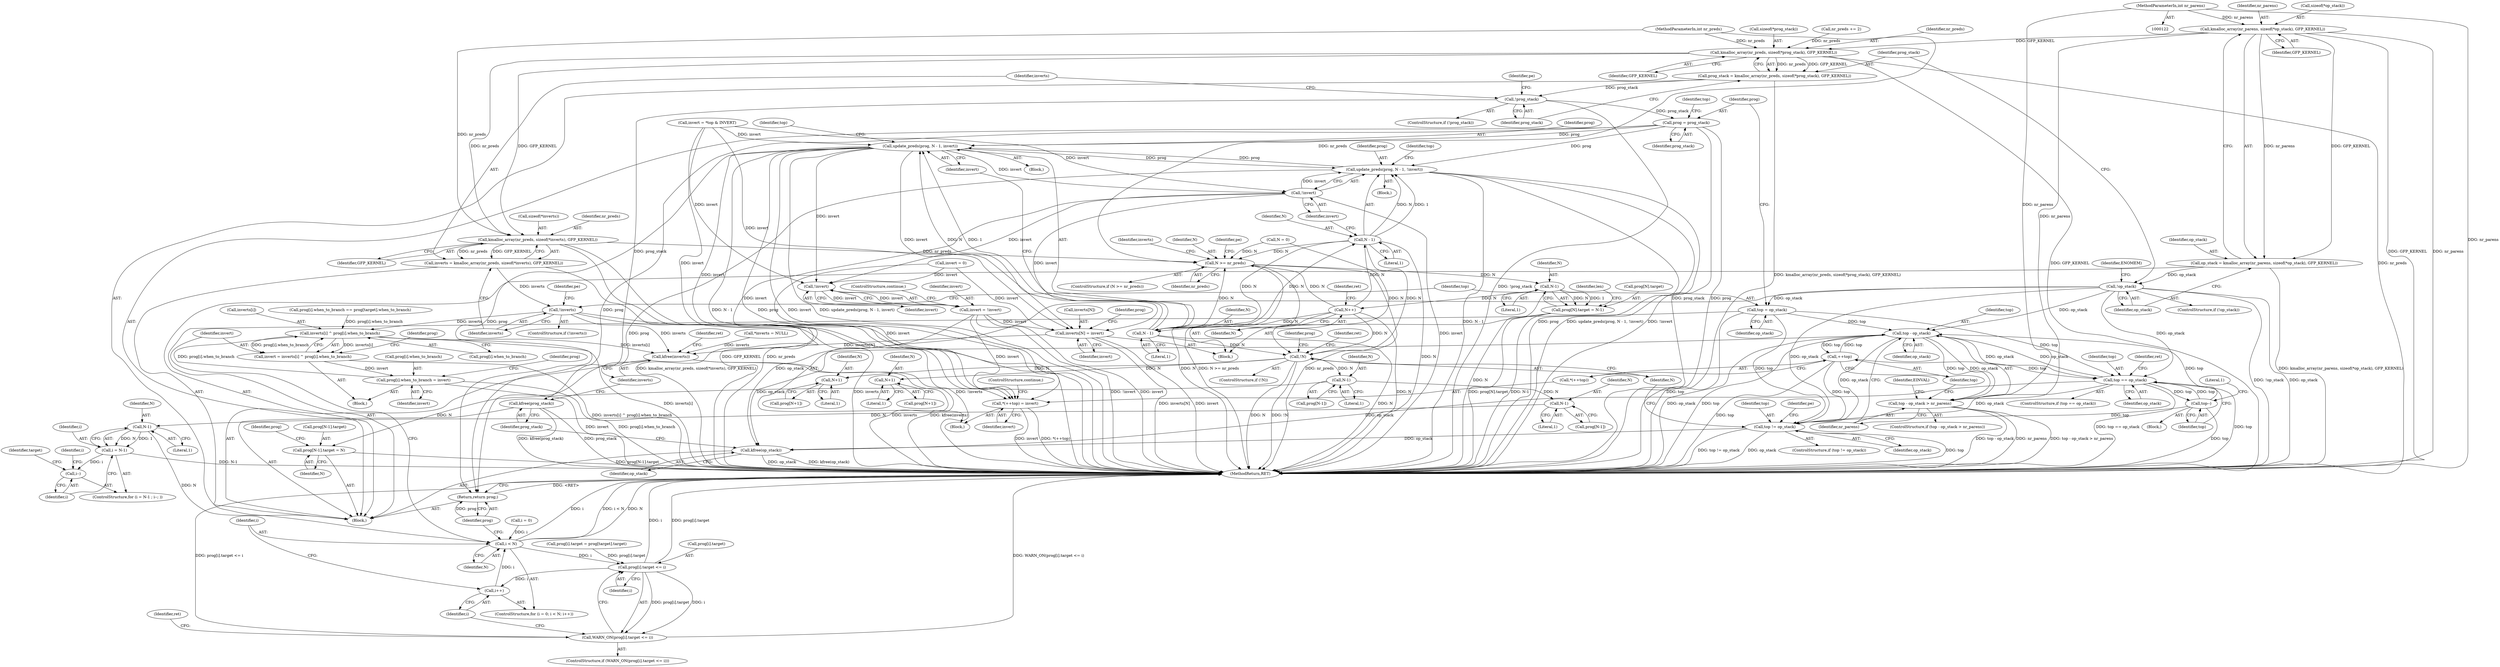 digraph "0_linux_81f9c4e4177d31ced6f52a89bb70e93bfb77ca03_1@API" {
"1000162" [label="(Call,kmalloc_array(nr_parens, sizeof(*op_stack), GFP_KERNEL))"];
"1000124" [label="(MethodParameterIn,int nr_parens)"];
"1000160" [label="(Call,op_stack = kmalloc_array(nr_parens, sizeof(*op_stack), GFP_KERNEL))"];
"1000169" [label="(Call,!op_stack)"];
"1000211" [label="(Call,top = op_stack)"];
"1000242" [label="(Call,top - op_stack)"];
"1000241" [label="(Call,top - op_stack > nr_parens)"];
"1000252" [label="(Call,++top)"];
"1000436" [label="(Call,top == op_stack)"];
"1000451" [label="(Call,top--)"];
"1000455" [label="(Call,top != op_stack)"];
"1000617" [label="(Call,kfree(op_stack))"];
"1000177" [label="(Call,kmalloc_array(nr_preds, sizeof(*prog_stack), GFP_KERNEL))"];
"1000175" [label="(Call,prog_stack = kmalloc_array(nr_preds, sizeof(*prog_stack), GFP_KERNEL))"];
"1000184" [label="(Call,!prog_stack)"];
"1000214" [label="(Call,prog = prog_stack)"];
"1000381" [label="(Call,update_preds(prog, N - 1, invert))"];
"1000250" [label="(Call,*(++top) = invert)"];
"1000264" [label="(Call,!invert)"];
"1000262" [label="(Call,invert = !invert)"];
"1000279" [label="(Call,inverts[N] = invert)"];
"1000621" [label="(Call,kfree(inverts))"];
"1000408" [label="(Call,update_preds(prog, N - 1, !invert))"];
"1000614" [label="(Return,return prog;)"];
"1000413" [label="(Call,!invert)"];
"1000619" [label="(Call,kfree(prog_stack))"];
"1000195" [label="(Call,kmalloc_array(nr_preds, sizeof(*inverts), GFP_KERNEL))"];
"1000193" [label="(Call,inverts = kmalloc_array(nr_preds, sizeof(*inverts), GFP_KERNEL))"];
"1000202" [label="(Call,!inverts)"];
"1000583" [label="(Call,inverts[i] ^ prog[i].when_to_branch)"];
"1000581" [label="(Call,invert = inverts[i] ^ prog[i].when_to_branch)"];
"1000592" [label="(Call,prog[i].when_to_branch = invert)"];
"1000268" [label="(Call,N >= nr_preds)"];
"1000290" [label="(Call,N-1)"];
"1000284" [label="(Call,prog[N].target = N-1)"];
"1000322" [label="(Call,N++)"];
"1000383" [label="(Call,N - 1)"];
"1000410" [label="(Call,N - 1)"];
"1000467" [label="(Call,!N)"];
"1000499" [label="(Call,N+1)"];
"1000508" [label="(Call,N+1)"];
"1000517" [label="(Call,N-1)"];
"1000513" [label="(Call,prog[N-1].target = N)"];
"1000526" [label="(Call,N-1)"];
"1000534" [label="(Call,N-1)"];
"1000532" [label="(Call,i = N-1)"];
"1000537" [label="(Call,i--)"];
"1000575" [label="(Call,i < N)"];
"1000601" [label="(Call,prog[i].target <= i)"];
"1000578" [label="(Call,i++)"];
"1000600" [label="(Call,WARN_ON(prog[i].target <= i))"];
"1000381" [label="(Call,update_preds(prog, N - 1, invert))"];
"1000244" [label="(Identifier,op_stack)"];
"1000175" [label="(Call,prog_stack = kmalloc_array(nr_preds, sizeof(*prog_stack), GFP_KERNEL))"];
"1000249" [label="(Identifier,EINVAL)"];
"1000195" [label="(Call,kmalloc_array(nr_preds, sizeof(*inverts), GFP_KERNEL))"];
"1000281" [label="(Identifier,inverts)"];
"1000484" [label="(Identifier,prog)"];
"1000500" [label="(Identifier,N)"];
"1000409" [label="(Identifier,prog)"];
"1000607" [label="(Identifier,i)"];
"1000468" [label="(Identifier,N)"];
"1000452" [label="(Identifier,top)"];
"1000330" [label="(Block,)"];
"1000153" [label="(Call,N = 0)"];
"1000549" [label="(Call,prog[i].when_to_branch == prog[target].when_to_branch)"];
"1000251" [label="(Call,*(++top))"];
"1000386" [label="(Identifier,invert)"];
"1000267" [label="(ControlStructure,if (N >= nr_preds))"];
"1000456" [label="(Identifier,top)"];
"1000266" [label="(ControlStructure,continue;)"];
"1000572" [label="(Call,i = 0)"];
"1000177" [label="(Call,kmalloc_array(nr_preds, sizeof(*prog_stack), GFP_KERNEL))"];
"1000614" [label="(Return,return prog;)"];
"1000497" [label="(Call,prog[N+1])"];
"1000411" [label="(Identifier,N)"];
"1000216" [label="(Identifier,prog_stack)"];
"1000571" [label="(ControlStructure,for (i = 0; i < N; i++))"];
"1000169" [label="(Call,!op_stack)"];
"1000471" [label="(Identifier,ret)"];
"1000280" [label="(Call,inverts[N])"];
"1000513" [label="(Call,prog[N-1].target = N)"];
"1000413" [label="(Call,!invert)"];
"1000193" [label="(Call,inverts = kmalloc_array(nr_preds, sizeof(*inverts), GFP_KERNEL))"];
"1000620" [label="(Identifier,prog_stack)"];
"1000560" [label="(Call,prog[i].target = prog[target].target)"];
"1000241" [label="(Call,top - op_stack > nr_parens)"];
"1000212" [label="(Identifier,top)"];
"1000610" [label="(Identifier,ret)"];
"1000576" [label="(Identifier,i)"];
"1000615" [label="(Identifier,prog)"];
"1000455" [label="(Call,top != op_stack)"];
"1000519" [label="(Literal,1)"];
"1000213" [label="(Identifier,op_stack)"];
"1000194" [label="(Identifier,inverts)"];
"1000182" [label="(Identifier,GFP_KERNEL)"];
"1000385" [label="(Literal,1)"];
"1000515" [label="(Call,prog[N-1])"];
"1000579" [label="(Identifier,i)"];
"1000581" [label="(Call,invert = inverts[i] ^ prog[i].when_to_branch)"];
"1000514" [label="(Call,prog[N-1].target)"];
"1000578" [label="(Call,i++)"];
"1000602" [label="(Call,prog[i].target)"];
"1000162" [label="(Call,kmalloc_array(nr_parens, sizeof(*op_stack), GFP_KERNEL))"];
"1000510" [label="(Literal,1)"];
"1000183" [label="(ControlStructure,if (!prog_stack))"];
"1000417" [label="(Identifier,top)"];
"1000242" [label="(Call,top - op_stack)"];
"1000408" [label="(Call,update_preds(prog, N - 1, !invert))"];
"1000163" [label="(Identifier,nr_parens)"];
"1000265" [label="(Identifier,invert)"];
"1000203" [label="(Identifier,inverts)"];
"1000325" [label="(Identifier,ret)"];
"1000129" [label="(Block,)"];
"1000176" [label="(Identifier,prog_stack)"];
"1000284" [label="(Call,prog[N].target = N-1)"];
"1000538" [label="(Identifier,i)"];
"1000219" [label="(Identifier,top)"];
"1000240" [label="(ControlStructure,if (top - op_stack > nr_parens))"];
"1000185" [label="(Identifier,prog_stack)"];
"1000252" [label="(Call,++top)"];
"1000532" [label="(Call,i = N-1)"];
"1000542" [label="(Identifier,target)"];
"1000575" [label="(Call,i < N)"];
"1000238" [label="(Block,)"];
"1000582" [label="(Identifier,invert)"];
"1000263" [label="(Identifier,invert)"];
"1000214" [label="(Call,prog = prog_stack)"];
"1000137" [label="(Call,*inverts = NULL)"];
"1000285" [label="(Call,prog[N].target)"];
"1000593" [label="(Call,prog[i].when_to_branch)"];
"1000269" [label="(Identifier,N)"];
"1000255" [label="(ControlStructure,continue;)"];
"1000460" [label="(Identifier,pe)"];
"1000188" [label="(Identifier,pe)"];
"1000279" [label="(Call,inverts[N] = invert)"];
"1000143" [label="(Call,invert = 0)"];
"1000250" [label="(Call,*(++top) = invert)"];
"1000499" [label="(Call,N+1)"];
"1000501" [label="(Literal,1)"];
"1000536" [label="(Literal,1)"];
"1000600" [label="(Call,WARN_ON(prog[i].target <= i))"];
"1000262" [label="(Call,invert = !invert)"];
"1000584" [label="(Call,inverts[i])"];
"1000438" [label="(Identifier,op_stack)"];
"1000457" [label="(Identifier,op_stack)"];
"1000283" [label="(Identifier,invert)"];
"1000268" [label="(Call,N >= nr_preds)"];
"1000583" [label="(Call,inverts[i] ^ prog[i].when_to_branch)"];
"1000323" [label="(Identifier,N)"];
"1000537" [label="(Call,i--)"];
"1000412" [label="(Literal,1)"];
"1000621" [label="(Call,kfree(inverts))"];
"1000170" [label="(Identifier,op_stack)"];
"1000466" [label="(ControlStructure,if (!N))"];
"1000253" [label="(Identifier,top)"];
"1000619" [label="(Call,kfree(prog_stack))"];
"1000270" [label="(Identifier,nr_preds)"];
"1000598" [label="(Identifier,invert)"];
"1000206" [label="(Identifier,pe)"];
"1000164" [label="(Call,sizeof(*op_stack))"];
"1000254" [label="(Identifier,invert)"];
"1000383" [label="(Call,N - 1)"];
"1000577" [label="(Identifier,N)"];
"1000382" [label="(Identifier,prog)"];
"1000601" [label="(Call,prog[i].target <= i)"];
"1000626" [label="(MethodReturn,RET)"];
"1000202" [label="(Call,!inverts)"];
"1000211" [label="(Call,top = op_stack)"];
"1000287" [label="(Identifier,prog)"];
"1000407" [label="(Block,)"];
"1000197" [label="(Call,sizeof(*inverts))"];
"1000580" [label="(Block,)"];
"1000414" [label="(Identifier,invert)"];
"1000196" [label="(Identifier,nr_preds)"];
"1000617" [label="(Call,kfree(op_stack))"];
"1000437" [label="(Identifier,top)"];
"1000329" [label="(Literal,1)"];
"1000604" [label="(Identifier,prog)"];
"1000167" [label="(Identifier,GFP_KERNEL)"];
"1000509" [label="(Identifier,N)"];
"1000587" [label="(Call,prog[i].when_to_branch)"];
"1000380" [label="(Block,)"];
"1000451" [label="(Call,top--)"];
"1000243" [label="(Identifier,top)"];
"1000454" [label="(ControlStructure,if (top != op_stack))"];
"1000506" [label="(Call,prog[N+1])"];
"1000291" [label="(Identifier,N)"];
"1000533" [label="(Identifier,i)"];
"1000124" [label="(MethodParameterIn,int nr_parens)"];
"1000595" [label="(Identifier,prog)"];
"1000531" [label="(ControlStructure,for (i = N-1 ; i--; ))"];
"1000369" [label="(Call,invert = *top & INVERT)"];
"1000384" [label="(Identifier,N)"];
"1000157" [label="(Call,nr_preds += 2)"];
"1000526" [label="(Call,N-1)"];
"1000618" [label="(Identifier,op_stack)"];
"1000294" [label="(Identifier,len)"];
"1000534" [label="(Call,N-1)"];
"1000200" [label="(Identifier,GFP_KERNEL)"];
"1000168" [label="(ControlStructure,if (!op_stack))"];
"1000528" [label="(Literal,1)"];
"1000273" [label="(Identifier,pe)"];
"1000436" [label="(Call,top == op_stack)"];
"1000161" [label="(Identifier,op_stack)"];
"1000622" [label="(Identifier,inverts)"];
"1000508" [label="(Call,N+1)"];
"1000518" [label="(Identifier,N)"];
"1000527" [label="(Identifier,N)"];
"1000467" [label="(Call,!N)"];
"1000160" [label="(Call,op_stack = kmalloc_array(nr_parens, sizeof(*op_stack), GFP_KERNEL))"];
"1000174" [label="(Identifier,ENOMEM)"];
"1000517" [label="(Call,N-1)"];
"1000525" [label="(Identifier,prog)"];
"1000290" [label="(Call,N-1)"];
"1000573" [label="(Identifier,i)"];
"1000184" [label="(Call,!prog_stack)"];
"1000292" [label="(Literal,1)"];
"1000178" [label="(Identifier,nr_preds)"];
"1000125" [label="(MethodParameterIn,int nr_preds)"];
"1000201" [label="(ControlStructure,if (!inverts))"];
"1000524" [label="(Call,prog[N-1])"];
"1000521" [label="(Identifier,N)"];
"1000535" [label="(Identifier,N)"];
"1000224" [label="(Block,)"];
"1000592" [label="(Call,prog[i].when_to_branch = invert)"];
"1000264" [label="(Call,!invert)"];
"1000410" [label="(Call,N - 1)"];
"1000322" [label="(Call,N++)"];
"1000389" [label="(Identifier,top)"];
"1000599" [label="(ControlStructure,if (WARN_ON(prog[i].target <= i)))"];
"1000245" [label="(Identifier,nr_parens)"];
"1000625" [label="(Identifier,ret)"];
"1000435" [label="(ControlStructure,if (top == op_stack))"];
"1000179" [label="(Call,sizeof(*prog_stack))"];
"1000441" [label="(Identifier,ret)"];
"1000215" [label="(Identifier,prog)"];
"1000162" -> "1000160"  [label="AST: "];
"1000162" -> "1000167"  [label="CFG: "];
"1000163" -> "1000162"  [label="AST: "];
"1000164" -> "1000162"  [label="AST: "];
"1000167" -> "1000162"  [label="AST: "];
"1000160" -> "1000162"  [label="CFG: "];
"1000162" -> "1000626"  [label="DDG: GFP_KERNEL"];
"1000162" -> "1000626"  [label="DDG: nr_parens"];
"1000162" -> "1000160"  [label="DDG: nr_parens"];
"1000162" -> "1000160"  [label="DDG: GFP_KERNEL"];
"1000124" -> "1000162"  [label="DDG: nr_parens"];
"1000162" -> "1000177"  [label="DDG: GFP_KERNEL"];
"1000162" -> "1000241"  [label="DDG: nr_parens"];
"1000124" -> "1000122"  [label="AST: "];
"1000124" -> "1000626"  [label="DDG: nr_parens"];
"1000124" -> "1000241"  [label="DDG: nr_parens"];
"1000160" -> "1000129"  [label="AST: "];
"1000161" -> "1000160"  [label="AST: "];
"1000170" -> "1000160"  [label="CFG: "];
"1000160" -> "1000626"  [label="DDG: kmalloc_array(nr_parens, sizeof(*op_stack), GFP_KERNEL)"];
"1000160" -> "1000169"  [label="DDG: op_stack"];
"1000169" -> "1000168"  [label="AST: "];
"1000169" -> "1000170"  [label="CFG: "];
"1000170" -> "1000169"  [label="AST: "];
"1000174" -> "1000169"  [label="CFG: "];
"1000176" -> "1000169"  [label="CFG: "];
"1000169" -> "1000626"  [label="DDG: !op_stack"];
"1000169" -> "1000626"  [label="DDG: op_stack"];
"1000169" -> "1000211"  [label="DDG: op_stack"];
"1000169" -> "1000242"  [label="DDG: op_stack"];
"1000169" -> "1000436"  [label="DDG: op_stack"];
"1000169" -> "1000455"  [label="DDG: op_stack"];
"1000169" -> "1000617"  [label="DDG: op_stack"];
"1000211" -> "1000129"  [label="AST: "];
"1000211" -> "1000213"  [label="CFG: "];
"1000212" -> "1000211"  [label="AST: "];
"1000213" -> "1000211"  [label="AST: "];
"1000215" -> "1000211"  [label="CFG: "];
"1000211" -> "1000626"  [label="DDG: top"];
"1000211" -> "1000242"  [label="DDG: top"];
"1000211" -> "1000436"  [label="DDG: top"];
"1000211" -> "1000455"  [label="DDG: top"];
"1000242" -> "1000241"  [label="AST: "];
"1000242" -> "1000244"  [label="CFG: "];
"1000243" -> "1000242"  [label="AST: "];
"1000244" -> "1000242"  [label="AST: "];
"1000245" -> "1000242"  [label="CFG: "];
"1000242" -> "1000626"  [label="DDG: op_stack"];
"1000242" -> "1000626"  [label="DDG: top"];
"1000242" -> "1000241"  [label="DDG: top"];
"1000242" -> "1000241"  [label="DDG: op_stack"];
"1000252" -> "1000242"  [label="DDG: top"];
"1000451" -> "1000242"  [label="DDG: top"];
"1000436" -> "1000242"  [label="DDG: op_stack"];
"1000242" -> "1000252"  [label="DDG: top"];
"1000242" -> "1000436"  [label="DDG: op_stack"];
"1000242" -> "1000455"  [label="DDG: op_stack"];
"1000242" -> "1000617"  [label="DDG: op_stack"];
"1000241" -> "1000240"  [label="AST: "];
"1000241" -> "1000245"  [label="CFG: "];
"1000245" -> "1000241"  [label="AST: "];
"1000249" -> "1000241"  [label="CFG: "];
"1000253" -> "1000241"  [label="CFG: "];
"1000241" -> "1000626"  [label="DDG: top - op_stack"];
"1000241" -> "1000626"  [label="DDG: nr_parens"];
"1000241" -> "1000626"  [label="DDG: top - op_stack > nr_parens"];
"1000252" -> "1000251"  [label="AST: "];
"1000252" -> "1000253"  [label="CFG: "];
"1000253" -> "1000252"  [label="AST: "];
"1000251" -> "1000252"  [label="CFG: "];
"1000252" -> "1000626"  [label="DDG: top"];
"1000252" -> "1000436"  [label="DDG: top"];
"1000252" -> "1000455"  [label="DDG: top"];
"1000436" -> "1000435"  [label="AST: "];
"1000436" -> "1000438"  [label="CFG: "];
"1000437" -> "1000436"  [label="AST: "];
"1000438" -> "1000436"  [label="AST: "];
"1000441" -> "1000436"  [label="CFG: "];
"1000452" -> "1000436"  [label="CFG: "];
"1000436" -> "1000626"  [label="DDG: top == op_stack"];
"1000436" -> "1000626"  [label="DDG: top"];
"1000451" -> "1000436"  [label="DDG: top"];
"1000436" -> "1000451"  [label="DDG: top"];
"1000436" -> "1000455"  [label="DDG: op_stack"];
"1000436" -> "1000617"  [label="DDG: op_stack"];
"1000451" -> "1000330"  [label="AST: "];
"1000451" -> "1000452"  [label="CFG: "];
"1000452" -> "1000451"  [label="AST: "];
"1000329" -> "1000451"  [label="CFG: "];
"1000451" -> "1000626"  [label="DDG: top"];
"1000451" -> "1000455"  [label="DDG: top"];
"1000455" -> "1000454"  [label="AST: "];
"1000455" -> "1000457"  [label="CFG: "];
"1000456" -> "1000455"  [label="AST: "];
"1000457" -> "1000455"  [label="AST: "];
"1000460" -> "1000455"  [label="CFG: "];
"1000468" -> "1000455"  [label="CFG: "];
"1000455" -> "1000626"  [label="DDG: top != op_stack"];
"1000455" -> "1000626"  [label="DDG: op_stack"];
"1000455" -> "1000626"  [label="DDG: top"];
"1000455" -> "1000617"  [label="DDG: op_stack"];
"1000617" -> "1000129"  [label="AST: "];
"1000617" -> "1000618"  [label="CFG: "];
"1000618" -> "1000617"  [label="AST: "];
"1000620" -> "1000617"  [label="CFG: "];
"1000617" -> "1000626"  [label="DDG: op_stack"];
"1000617" -> "1000626"  [label="DDG: kfree(op_stack)"];
"1000177" -> "1000175"  [label="AST: "];
"1000177" -> "1000182"  [label="CFG: "];
"1000178" -> "1000177"  [label="AST: "];
"1000179" -> "1000177"  [label="AST: "];
"1000182" -> "1000177"  [label="AST: "];
"1000175" -> "1000177"  [label="CFG: "];
"1000177" -> "1000626"  [label="DDG: GFP_KERNEL"];
"1000177" -> "1000626"  [label="DDG: nr_preds"];
"1000177" -> "1000175"  [label="DDG: nr_preds"];
"1000177" -> "1000175"  [label="DDG: GFP_KERNEL"];
"1000157" -> "1000177"  [label="DDG: nr_preds"];
"1000125" -> "1000177"  [label="DDG: nr_preds"];
"1000177" -> "1000195"  [label="DDG: nr_preds"];
"1000177" -> "1000195"  [label="DDG: GFP_KERNEL"];
"1000175" -> "1000129"  [label="AST: "];
"1000176" -> "1000175"  [label="AST: "];
"1000185" -> "1000175"  [label="CFG: "];
"1000175" -> "1000626"  [label="DDG: kmalloc_array(nr_preds, sizeof(*prog_stack), GFP_KERNEL)"];
"1000175" -> "1000184"  [label="DDG: prog_stack"];
"1000184" -> "1000183"  [label="AST: "];
"1000184" -> "1000185"  [label="CFG: "];
"1000185" -> "1000184"  [label="AST: "];
"1000188" -> "1000184"  [label="CFG: "];
"1000194" -> "1000184"  [label="CFG: "];
"1000184" -> "1000626"  [label="DDG: !prog_stack"];
"1000184" -> "1000214"  [label="DDG: prog_stack"];
"1000184" -> "1000619"  [label="DDG: prog_stack"];
"1000214" -> "1000129"  [label="AST: "];
"1000214" -> "1000216"  [label="CFG: "];
"1000215" -> "1000214"  [label="AST: "];
"1000216" -> "1000214"  [label="AST: "];
"1000219" -> "1000214"  [label="CFG: "];
"1000214" -> "1000626"  [label="DDG: prog_stack"];
"1000214" -> "1000626"  [label="DDG: prog"];
"1000214" -> "1000381"  [label="DDG: prog"];
"1000214" -> "1000408"  [label="DDG: prog"];
"1000214" -> "1000614"  [label="DDG: prog"];
"1000381" -> "1000380"  [label="AST: "];
"1000381" -> "1000386"  [label="CFG: "];
"1000382" -> "1000381"  [label="AST: "];
"1000383" -> "1000381"  [label="AST: "];
"1000386" -> "1000381"  [label="AST: "];
"1000389" -> "1000381"  [label="CFG: "];
"1000381" -> "1000626"  [label="DDG: N - 1"];
"1000381" -> "1000626"  [label="DDG: prog"];
"1000381" -> "1000626"  [label="DDG: invert"];
"1000381" -> "1000626"  [label="DDG: update_preds(prog, N - 1, invert)"];
"1000381" -> "1000250"  [label="DDG: invert"];
"1000381" -> "1000264"  [label="DDG: invert"];
"1000381" -> "1000279"  [label="DDG: invert"];
"1000408" -> "1000381"  [label="DDG: prog"];
"1000383" -> "1000381"  [label="DDG: N"];
"1000383" -> "1000381"  [label="DDG: 1"];
"1000369" -> "1000381"  [label="DDG: invert"];
"1000381" -> "1000408"  [label="DDG: prog"];
"1000381" -> "1000413"  [label="DDG: invert"];
"1000381" -> "1000614"  [label="DDG: prog"];
"1000250" -> "1000238"  [label="AST: "];
"1000250" -> "1000254"  [label="CFG: "];
"1000251" -> "1000250"  [label="AST: "];
"1000254" -> "1000250"  [label="AST: "];
"1000255" -> "1000250"  [label="CFG: "];
"1000250" -> "1000626"  [label="DDG: *(++top)"];
"1000250" -> "1000626"  [label="DDG: invert"];
"1000369" -> "1000250"  [label="DDG: invert"];
"1000262" -> "1000250"  [label="DDG: invert"];
"1000413" -> "1000250"  [label="DDG: invert"];
"1000143" -> "1000250"  [label="DDG: invert"];
"1000264" -> "1000262"  [label="AST: "];
"1000264" -> "1000265"  [label="CFG: "];
"1000265" -> "1000264"  [label="AST: "];
"1000262" -> "1000264"  [label="CFG: "];
"1000264" -> "1000262"  [label="DDG: invert"];
"1000369" -> "1000264"  [label="DDG: invert"];
"1000262" -> "1000264"  [label="DDG: invert"];
"1000413" -> "1000264"  [label="DDG: invert"];
"1000143" -> "1000264"  [label="DDG: invert"];
"1000262" -> "1000238"  [label="AST: "];
"1000263" -> "1000262"  [label="AST: "];
"1000266" -> "1000262"  [label="CFG: "];
"1000262" -> "1000626"  [label="DDG: !invert"];
"1000262" -> "1000626"  [label="DDG: invert"];
"1000262" -> "1000279"  [label="DDG: invert"];
"1000279" -> "1000224"  [label="AST: "];
"1000279" -> "1000283"  [label="CFG: "];
"1000280" -> "1000279"  [label="AST: "];
"1000283" -> "1000279"  [label="AST: "];
"1000287" -> "1000279"  [label="CFG: "];
"1000279" -> "1000626"  [label="DDG: inverts[N]"];
"1000279" -> "1000626"  [label="DDG: invert"];
"1000369" -> "1000279"  [label="DDG: invert"];
"1000413" -> "1000279"  [label="DDG: invert"];
"1000143" -> "1000279"  [label="DDG: invert"];
"1000279" -> "1000621"  [label="DDG: inverts[N]"];
"1000621" -> "1000129"  [label="AST: "];
"1000621" -> "1000622"  [label="CFG: "];
"1000622" -> "1000621"  [label="AST: "];
"1000625" -> "1000621"  [label="CFG: "];
"1000621" -> "1000626"  [label="DDG: inverts"];
"1000621" -> "1000626"  [label="DDG: kfree(inverts)"];
"1000583" -> "1000621"  [label="DDG: inverts[i]"];
"1000202" -> "1000621"  [label="DDG: inverts"];
"1000137" -> "1000621"  [label="DDG: inverts"];
"1000408" -> "1000407"  [label="AST: "];
"1000408" -> "1000413"  [label="CFG: "];
"1000409" -> "1000408"  [label="AST: "];
"1000410" -> "1000408"  [label="AST: "];
"1000413" -> "1000408"  [label="AST: "];
"1000417" -> "1000408"  [label="CFG: "];
"1000408" -> "1000626"  [label="DDG: prog"];
"1000408" -> "1000626"  [label="DDG: update_preds(prog, N - 1, !invert)"];
"1000408" -> "1000626"  [label="DDG: !invert"];
"1000408" -> "1000626"  [label="DDG: N - 1"];
"1000410" -> "1000408"  [label="DDG: N"];
"1000410" -> "1000408"  [label="DDG: 1"];
"1000413" -> "1000408"  [label="DDG: invert"];
"1000408" -> "1000614"  [label="DDG: prog"];
"1000614" -> "1000129"  [label="AST: "];
"1000614" -> "1000615"  [label="CFG: "];
"1000615" -> "1000614"  [label="AST: "];
"1000626" -> "1000614"  [label="CFG: "];
"1000614" -> "1000626"  [label="DDG: <RET>"];
"1000615" -> "1000614"  [label="DDG: prog"];
"1000413" -> "1000414"  [label="CFG: "];
"1000414" -> "1000413"  [label="AST: "];
"1000413" -> "1000626"  [label="DDG: invert"];
"1000369" -> "1000413"  [label="DDG: invert"];
"1000619" -> "1000129"  [label="AST: "];
"1000619" -> "1000620"  [label="CFG: "];
"1000620" -> "1000619"  [label="AST: "];
"1000622" -> "1000619"  [label="CFG: "];
"1000619" -> "1000626"  [label="DDG: kfree(prog_stack)"];
"1000619" -> "1000626"  [label="DDG: prog_stack"];
"1000195" -> "1000193"  [label="AST: "];
"1000195" -> "1000200"  [label="CFG: "];
"1000196" -> "1000195"  [label="AST: "];
"1000197" -> "1000195"  [label="AST: "];
"1000200" -> "1000195"  [label="AST: "];
"1000193" -> "1000195"  [label="CFG: "];
"1000195" -> "1000626"  [label="DDG: GFP_KERNEL"];
"1000195" -> "1000626"  [label="DDG: nr_preds"];
"1000195" -> "1000193"  [label="DDG: nr_preds"];
"1000195" -> "1000193"  [label="DDG: GFP_KERNEL"];
"1000125" -> "1000195"  [label="DDG: nr_preds"];
"1000195" -> "1000268"  [label="DDG: nr_preds"];
"1000193" -> "1000129"  [label="AST: "];
"1000194" -> "1000193"  [label="AST: "];
"1000203" -> "1000193"  [label="CFG: "];
"1000193" -> "1000626"  [label="DDG: kmalloc_array(nr_preds, sizeof(*inverts), GFP_KERNEL)"];
"1000193" -> "1000202"  [label="DDG: inverts"];
"1000202" -> "1000201"  [label="AST: "];
"1000202" -> "1000203"  [label="CFG: "];
"1000203" -> "1000202"  [label="AST: "];
"1000206" -> "1000202"  [label="CFG: "];
"1000212" -> "1000202"  [label="CFG: "];
"1000202" -> "1000626"  [label="DDG: inverts"];
"1000202" -> "1000626"  [label="DDG: !inverts"];
"1000202" -> "1000583"  [label="DDG: inverts"];
"1000583" -> "1000581"  [label="AST: "];
"1000583" -> "1000587"  [label="CFG: "];
"1000584" -> "1000583"  [label="AST: "];
"1000587" -> "1000583"  [label="AST: "];
"1000581" -> "1000583"  [label="CFG: "];
"1000583" -> "1000626"  [label="DDG: inverts[i]"];
"1000583" -> "1000581"  [label="DDG: inverts[i]"];
"1000583" -> "1000581"  [label="DDG: prog[i].when_to_branch"];
"1000549" -> "1000583"  [label="DDG: prog[i].when_to_branch"];
"1000592" -> "1000583"  [label="DDG: prog[i].when_to_branch"];
"1000581" -> "1000580"  [label="AST: "];
"1000582" -> "1000581"  [label="AST: "];
"1000595" -> "1000581"  [label="CFG: "];
"1000581" -> "1000626"  [label="DDG: inverts[i] ^ prog[i].when_to_branch"];
"1000581" -> "1000592"  [label="DDG: invert"];
"1000592" -> "1000580"  [label="AST: "];
"1000592" -> "1000598"  [label="CFG: "];
"1000593" -> "1000592"  [label="AST: "];
"1000598" -> "1000592"  [label="AST: "];
"1000604" -> "1000592"  [label="CFG: "];
"1000592" -> "1000626"  [label="DDG: invert"];
"1000592" -> "1000626"  [label="DDG: prog[i].when_to_branch"];
"1000268" -> "1000267"  [label="AST: "];
"1000268" -> "1000270"  [label="CFG: "];
"1000269" -> "1000268"  [label="AST: "];
"1000270" -> "1000268"  [label="AST: "];
"1000273" -> "1000268"  [label="CFG: "];
"1000281" -> "1000268"  [label="CFG: "];
"1000268" -> "1000626"  [label="DDG: N"];
"1000268" -> "1000626"  [label="DDG: N >= nr_preds"];
"1000268" -> "1000626"  [label="DDG: nr_preds"];
"1000410" -> "1000268"  [label="DDG: N"];
"1000383" -> "1000268"  [label="DDG: N"];
"1000153" -> "1000268"  [label="DDG: N"];
"1000322" -> "1000268"  [label="DDG: N"];
"1000125" -> "1000268"  [label="DDG: nr_preds"];
"1000268" -> "1000290"  [label="DDG: N"];
"1000290" -> "1000284"  [label="AST: "];
"1000290" -> "1000292"  [label="CFG: "];
"1000291" -> "1000290"  [label="AST: "];
"1000292" -> "1000290"  [label="AST: "];
"1000284" -> "1000290"  [label="CFG: "];
"1000290" -> "1000626"  [label="DDG: N"];
"1000290" -> "1000284"  [label="DDG: N"];
"1000290" -> "1000284"  [label="DDG: 1"];
"1000290" -> "1000322"  [label="DDG: N"];
"1000284" -> "1000224"  [label="AST: "];
"1000285" -> "1000284"  [label="AST: "];
"1000294" -> "1000284"  [label="CFG: "];
"1000284" -> "1000626"  [label="DDG: prog[N].target"];
"1000284" -> "1000626"  [label="DDG: N-1"];
"1000322" -> "1000224"  [label="AST: "];
"1000322" -> "1000323"  [label="CFG: "];
"1000323" -> "1000322"  [label="AST: "];
"1000325" -> "1000322"  [label="CFG: "];
"1000322" -> "1000626"  [label="DDG: N"];
"1000322" -> "1000383"  [label="DDG: N"];
"1000322" -> "1000410"  [label="DDG: N"];
"1000322" -> "1000467"  [label="DDG: N"];
"1000383" -> "1000385"  [label="CFG: "];
"1000384" -> "1000383"  [label="AST: "];
"1000385" -> "1000383"  [label="AST: "];
"1000386" -> "1000383"  [label="CFG: "];
"1000383" -> "1000626"  [label="DDG: N"];
"1000410" -> "1000383"  [label="DDG: N"];
"1000383" -> "1000410"  [label="DDG: N"];
"1000383" -> "1000467"  [label="DDG: N"];
"1000410" -> "1000412"  [label="CFG: "];
"1000411" -> "1000410"  [label="AST: "];
"1000412" -> "1000410"  [label="AST: "];
"1000414" -> "1000410"  [label="CFG: "];
"1000410" -> "1000626"  [label="DDG: N"];
"1000410" -> "1000467"  [label="DDG: N"];
"1000467" -> "1000466"  [label="AST: "];
"1000467" -> "1000468"  [label="CFG: "];
"1000468" -> "1000467"  [label="AST: "];
"1000471" -> "1000467"  [label="CFG: "];
"1000484" -> "1000467"  [label="CFG: "];
"1000467" -> "1000626"  [label="DDG: N"];
"1000467" -> "1000626"  [label="DDG: !N"];
"1000153" -> "1000467"  [label="DDG: N"];
"1000467" -> "1000499"  [label="DDG: N"];
"1000467" -> "1000508"  [label="DDG: N"];
"1000467" -> "1000517"  [label="DDG: N"];
"1000499" -> "1000497"  [label="AST: "];
"1000499" -> "1000501"  [label="CFG: "];
"1000500" -> "1000499"  [label="AST: "];
"1000501" -> "1000499"  [label="AST: "];
"1000497" -> "1000499"  [label="CFG: "];
"1000508" -> "1000506"  [label="AST: "];
"1000508" -> "1000510"  [label="CFG: "];
"1000509" -> "1000508"  [label="AST: "];
"1000510" -> "1000508"  [label="AST: "];
"1000506" -> "1000508"  [label="CFG: "];
"1000517" -> "1000515"  [label="AST: "];
"1000517" -> "1000519"  [label="CFG: "];
"1000518" -> "1000517"  [label="AST: "];
"1000519" -> "1000517"  [label="AST: "];
"1000515" -> "1000517"  [label="CFG: "];
"1000517" -> "1000513"  [label="DDG: N"];
"1000517" -> "1000526"  [label="DDG: N"];
"1000513" -> "1000129"  [label="AST: "];
"1000513" -> "1000521"  [label="CFG: "];
"1000514" -> "1000513"  [label="AST: "];
"1000521" -> "1000513"  [label="AST: "];
"1000525" -> "1000513"  [label="CFG: "];
"1000513" -> "1000626"  [label="DDG: prog[N-1].target"];
"1000526" -> "1000524"  [label="AST: "];
"1000526" -> "1000528"  [label="CFG: "];
"1000527" -> "1000526"  [label="AST: "];
"1000528" -> "1000526"  [label="AST: "];
"1000524" -> "1000526"  [label="CFG: "];
"1000526" -> "1000534"  [label="DDG: N"];
"1000534" -> "1000532"  [label="AST: "];
"1000534" -> "1000536"  [label="CFG: "];
"1000535" -> "1000534"  [label="AST: "];
"1000536" -> "1000534"  [label="AST: "];
"1000532" -> "1000534"  [label="CFG: "];
"1000534" -> "1000532"  [label="DDG: N"];
"1000534" -> "1000532"  [label="DDG: 1"];
"1000534" -> "1000575"  [label="DDG: N"];
"1000532" -> "1000531"  [label="AST: "];
"1000533" -> "1000532"  [label="AST: "];
"1000538" -> "1000532"  [label="CFG: "];
"1000532" -> "1000626"  [label="DDG: N-1"];
"1000532" -> "1000537"  [label="DDG: i"];
"1000537" -> "1000531"  [label="AST: "];
"1000537" -> "1000538"  [label="CFG: "];
"1000538" -> "1000537"  [label="AST: "];
"1000542" -> "1000537"  [label="CFG: "];
"1000573" -> "1000537"  [label="CFG: "];
"1000575" -> "1000571"  [label="AST: "];
"1000575" -> "1000577"  [label="CFG: "];
"1000576" -> "1000575"  [label="AST: "];
"1000577" -> "1000575"  [label="AST: "];
"1000582" -> "1000575"  [label="CFG: "];
"1000615" -> "1000575"  [label="CFG: "];
"1000575" -> "1000626"  [label="DDG: i < N"];
"1000575" -> "1000626"  [label="DDG: N"];
"1000575" -> "1000626"  [label="DDG: i"];
"1000578" -> "1000575"  [label="DDG: i"];
"1000572" -> "1000575"  [label="DDG: i"];
"1000575" -> "1000601"  [label="DDG: i"];
"1000601" -> "1000600"  [label="AST: "];
"1000601" -> "1000607"  [label="CFG: "];
"1000602" -> "1000601"  [label="AST: "];
"1000607" -> "1000601"  [label="AST: "];
"1000600" -> "1000601"  [label="CFG: "];
"1000601" -> "1000626"  [label="DDG: i"];
"1000601" -> "1000626"  [label="DDG: prog[i].target"];
"1000601" -> "1000578"  [label="DDG: i"];
"1000601" -> "1000600"  [label="DDG: prog[i].target"];
"1000601" -> "1000600"  [label="DDG: i"];
"1000560" -> "1000601"  [label="DDG: prog[i].target"];
"1000578" -> "1000571"  [label="AST: "];
"1000578" -> "1000579"  [label="CFG: "];
"1000579" -> "1000578"  [label="AST: "];
"1000576" -> "1000578"  [label="CFG: "];
"1000600" -> "1000599"  [label="AST: "];
"1000610" -> "1000600"  [label="CFG: "];
"1000579" -> "1000600"  [label="CFG: "];
"1000600" -> "1000626"  [label="DDG: WARN_ON(prog[i].target <= i)"];
"1000600" -> "1000626"  [label="DDG: prog[i].target <= i"];
}
